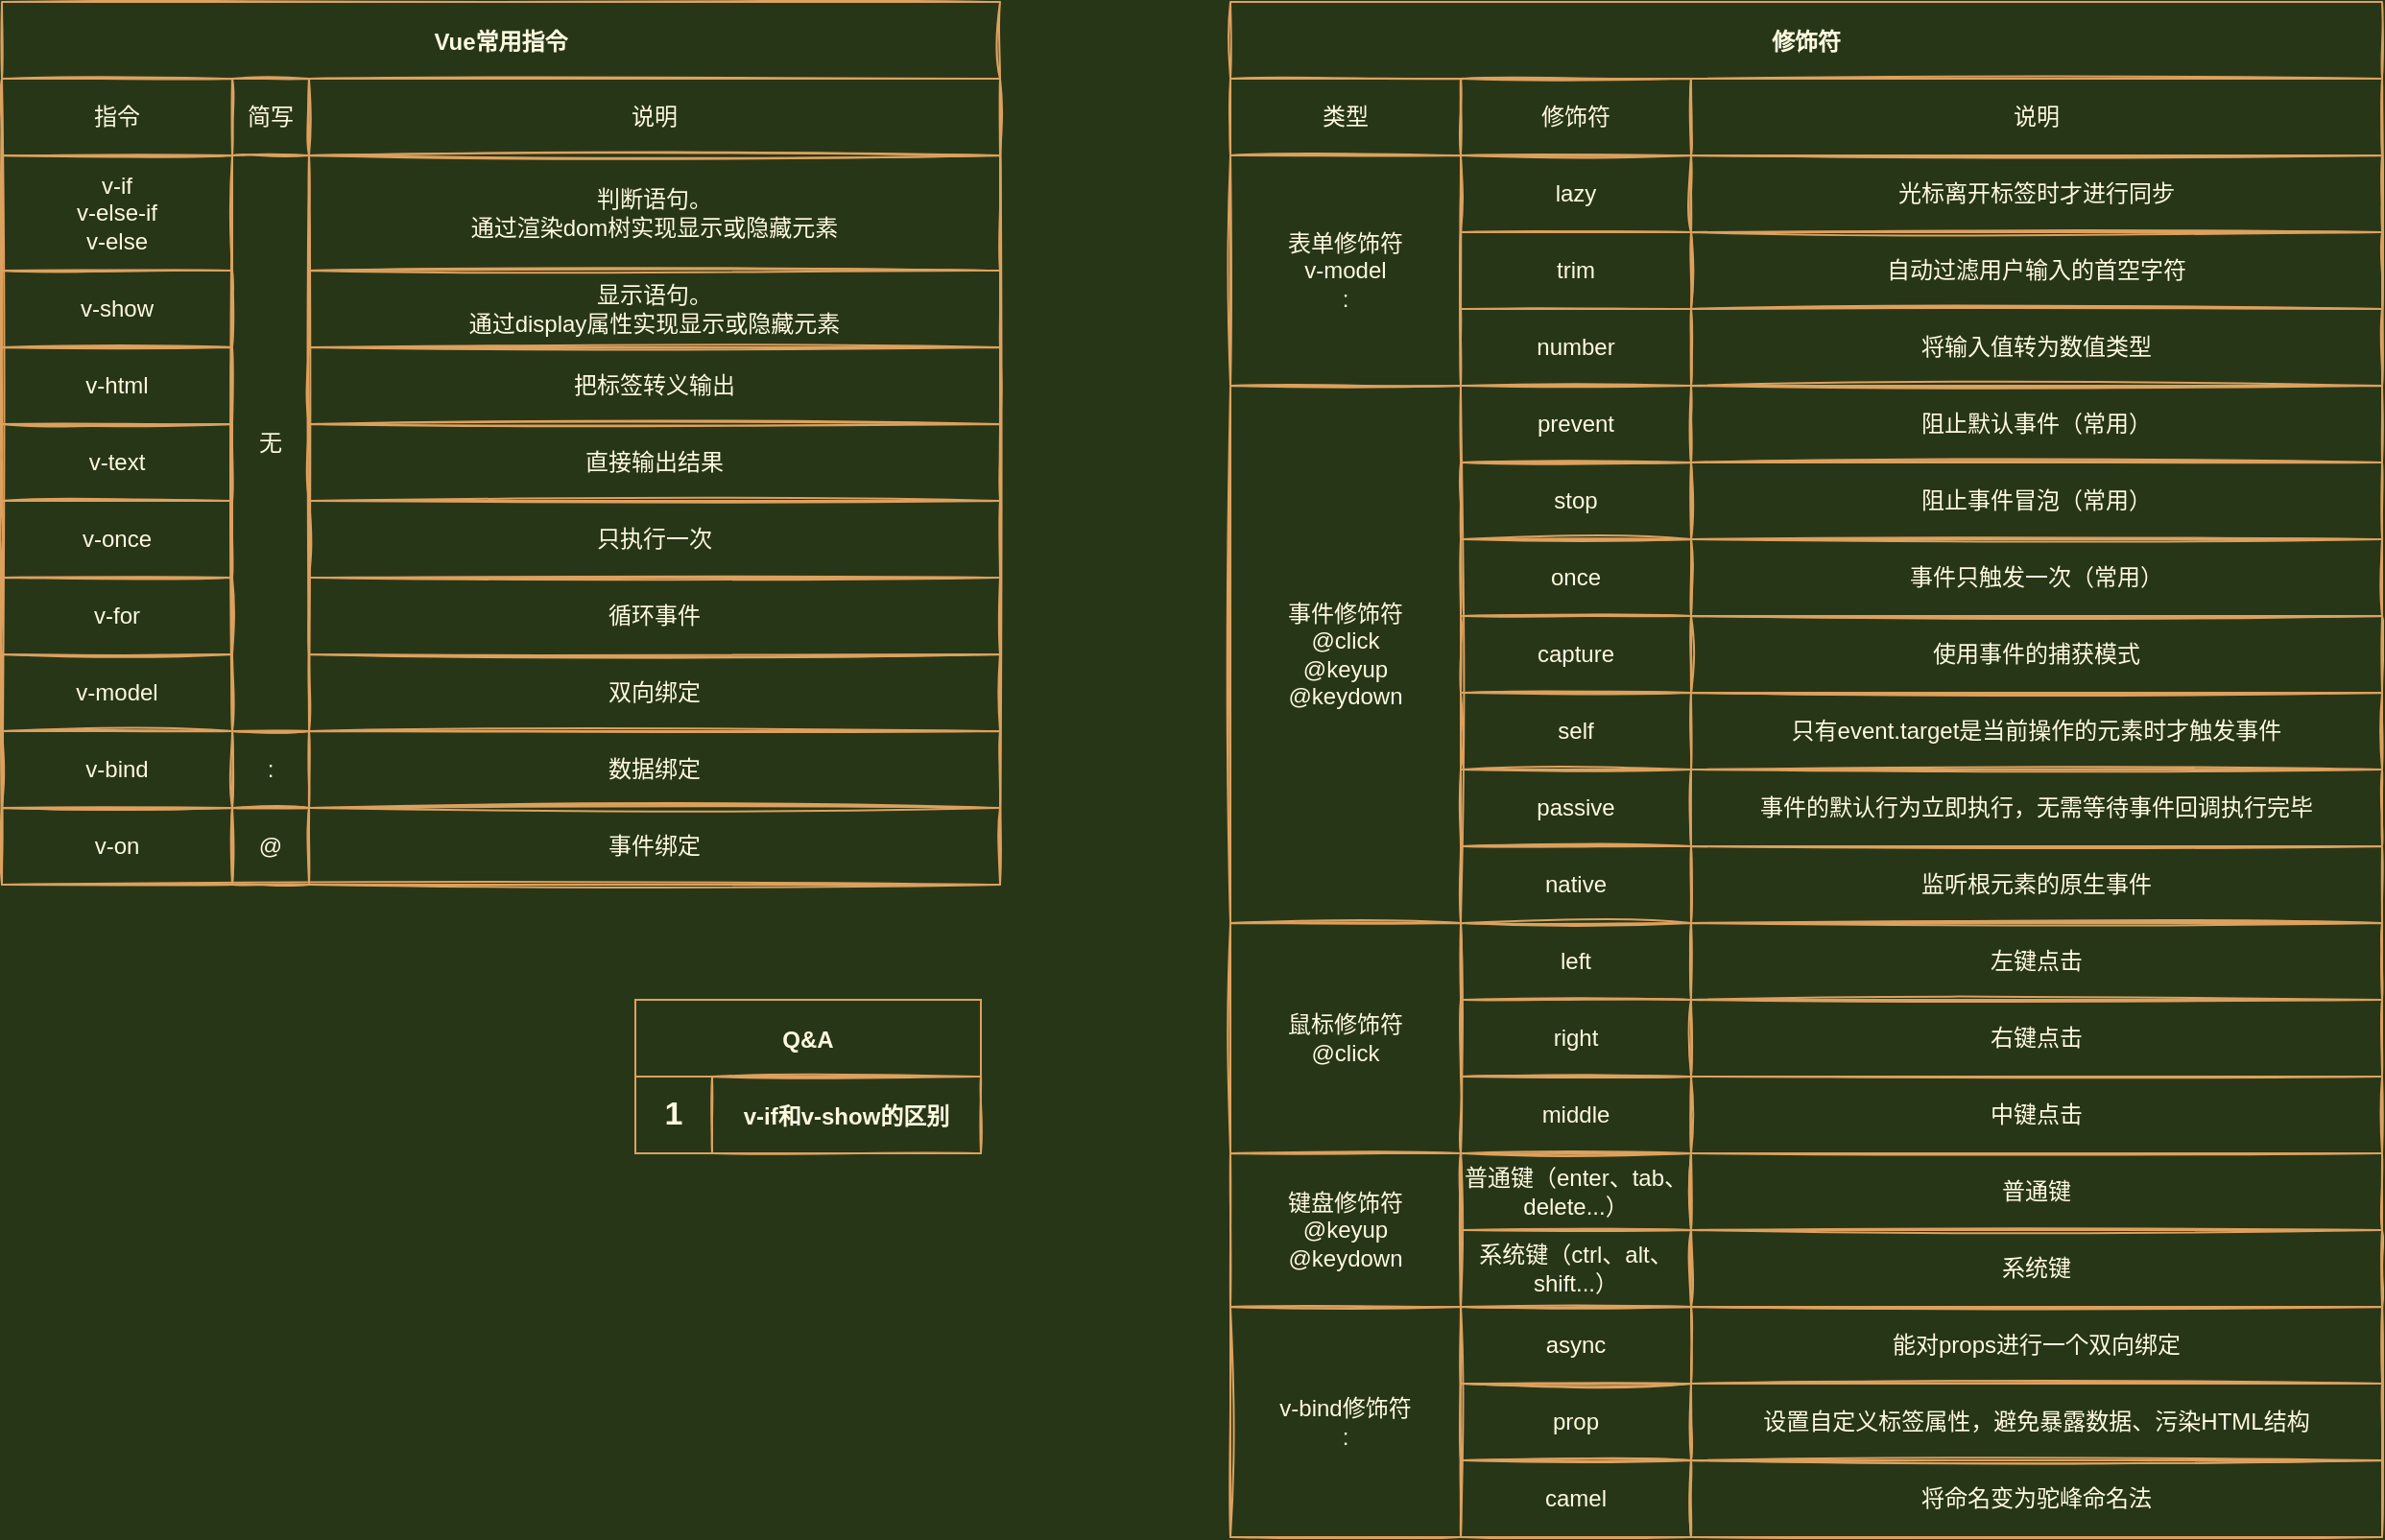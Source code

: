 <mxfile version="18.0.1" type="device"><diagram id="2gS2-NI4slE2ge2Ptxsc" name="第 1 页"><mxGraphModel dx="1492" dy="713" grid="1" gridSize="10" guides="1" tooltips="1" connect="1" arrows="1" fold="1" page="0" pageScale="1" pageWidth="1600" pageHeight="900" background="#283618" math="0" shadow="0"><root><mxCell id="0"/><mxCell id="1" parent="0"/><mxCell id="x29W52LkZ7NApxsW_6NY-22" value="Vue常用指令" style="swimlane;rounded=0;fontColor=#FEFAE0;strokeColor=#DDA15E;fillColor=none;startSize=40;sketch=1;" parent="1" vertex="1"><mxGeometry x="-320" y="40" width="520" height="460" as="geometry"/></mxCell><mxCell id="x29W52LkZ7NApxsW_6NY-1" value="v-bind" style="rounded=0;whiteSpace=wrap;html=1;fontColor=#FEFAE0;strokeColor=#DDA15E;fillColor=none;sketch=1;" parent="x29W52LkZ7NApxsW_6NY-22" vertex="1"><mxGeometry y="380" width="120" height="40" as="geometry"/></mxCell><mxCell id="x29W52LkZ7NApxsW_6NY-2" value="v-model" style="rounded=0;whiteSpace=wrap;html=1;fontColor=#FEFAE0;strokeColor=#DDA15E;fillColor=none;sketch=1;" parent="x29W52LkZ7NApxsW_6NY-22" vertex="1"><mxGeometry y="340" width="120" height="40" as="geometry"/></mxCell><mxCell id="x29W52LkZ7NApxsW_6NY-3" value=":" style="rounded=0;whiteSpace=wrap;html=1;fontColor=#FEFAE0;strokeColor=#DDA15E;fillColor=none;sketch=1;" parent="x29W52LkZ7NApxsW_6NY-22" vertex="1"><mxGeometry x="120" y="380" width="40" height="40" as="geometry"/></mxCell><mxCell id="x29W52LkZ7NApxsW_6NY-5" value="v-on" style="rounded=0;whiteSpace=wrap;html=1;fontColor=#FEFAE0;strokeColor=#DDA15E;fillColor=none;sketch=1;" parent="x29W52LkZ7NApxsW_6NY-22" vertex="1"><mxGeometry y="420" width="120" height="40" as="geometry"/></mxCell><mxCell id="x29W52LkZ7NApxsW_6NY-6" value="@" style="rounded=0;whiteSpace=wrap;html=1;fontColor=#FEFAE0;strokeColor=#DDA15E;fillColor=none;sketch=1;" parent="x29W52LkZ7NApxsW_6NY-22" vertex="1"><mxGeometry x="120" y="420" width="40" height="40" as="geometry"/></mxCell><mxCell id="x29W52LkZ7NApxsW_6NY-7" value="v-if&lt;br&gt;v-else-if&lt;br&gt;v-else" style="rounded=0;whiteSpace=wrap;html=1;fontColor=#FEFAE0;strokeColor=#DDA15E;fillColor=none;sketch=1;" parent="x29W52LkZ7NApxsW_6NY-22" vertex="1"><mxGeometry y="80" width="120" height="60" as="geometry"/></mxCell><mxCell id="x29W52LkZ7NApxsW_6NY-8" value="v-for" style="rounded=0;whiteSpace=wrap;html=1;fontColor=#FEFAE0;strokeColor=#DDA15E;fillColor=none;sketch=1;" parent="x29W52LkZ7NApxsW_6NY-22" vertex="1"><mxGeometry y="300" width="120" height="40" as="geometry"/></mxCell><mxCell id="x29W52LkZ7NApxsW_6NY-9" value="指令" style="rounded=0;whiteSpace=wrap;html=1;fontColor=#FEFAE0;strokeColor=#DDA15E;fillColor=none;sketch=1;" parent="x29W52LkZ7NApxsW_6NY-22" vertex="1"><mxGeometry y="40" width="120" height="40" as="geometry"/></mxCell><mxCell id="x29W52LkZ7NApxsW_6NY-10" value="简写" style="rounded=0;whiteSpace=wrap;html=1;fontColor=#FEFAE0;strokeColor=#DDA15E;fillColor=none;sketch=1;" parent="x29W52LkZ7NApxsW_6NY-22" vertex="1"><mxGeometry x="120" y="40" width="40" height="40" as="geometry"/></mxCell><mxCell id="x29W52LkZ7NApxsW_6NY-11" value="无" style="rounded=0;whiteSpace=wrap;html=1;fontColor=#FEFAE0;strokeColor=#DDA15E;fillColor=none;sketch=1;" parent="x29W52LkZ7NApxsW_6NY-22" vertex="1"><mxGeometry x="120" y="80" width="40" height="300" as="geometry"/></mxCell><mxCell id="x29W52LkZ7NApxsW_6NY-35" value="v-text" style="rounded=0;whiteSpace=wrap;html=1;fontColor=#FEFAE0;strokeColor=#DDA15E;fillColor=none;sketch=1;" parent="x29W52LkZ7NApxsW_6NY-22" vertex="1"><mxGeometry y="220" width="120" height="40" as="geometry"/></mxCell><mxCell id="x29W52LkZ7NApxsW_6NY-36" value="v-html" style="rounded=0;whiteSpace=wrap;html=1;fontColor=#FEFAE0;strokeColor=#DDA15E;fillColor=none;sketch=1;" parent="x29W52LkZ7NApxsW_6NY-22" vertex="1"><mxGeometry y="180" width="120" height="40" as="geometry"/></mxCell><mxCell id="x29W52LkZ7NApxsW_6NY-38" value="v-once" style="rounded=0;whiteSpace=wrap;html=1;fontColor=#FEFAE0;strokeColor=#DDA15E;fillColor=none;sketch=1;" parent="x29W52LkZ7NApxsW_6NY-22" vertex="1"><mxGeometry y="260" width="120" height="40" as="geometry"/></mxCell><mxCell id="x29W52LkZ7NApxsW_6NY-39" value="v-show" style="rounded=0;whiteSpace=wrap;html=1;fontColor=#FEFAE0;strokeColor=#DDA15E;fillColor=none;sketch=1;" parent="x29W52LkZ7NApxsW_6NY-22" vertex="1"><mxGeometry y="140" width="120" height="40" as="geometry"/></mxCell><mxCell id="x29W52LkZ7NApxsW_6NY-40" value="说明" style="rounded=0;whiteSpace=wrap;html=1;fontColor=#FEFAE0;strokeColor=#DDA15E;fillColor=none;sketch=1;" parent="x29W52LkZ7NApxsW_6NY-22" vertex="1"><mxGeometry x="160" y="40" width="360" height="40" as="geometry"/></mxCell><mxCell id="x29W52LkZ7NApxsW_6NY-41" value="显示语句。&lt;br&gt;通过display属性实现显示或隐藏元素" style="rounded=0;whiteSpace=wrap;html=1;fontColor=#FEFAE0;strokeColor=#DDA15E;fillColor=none;sketch=1;" parent="x29W52LkZ7NApxsW_6NY-22" vertex="1"><mxGeometry x="160" y="140" width="360" height="40" as="geometry"/></mxCell><mxCell id="x29W52LkZ7NApxsW_6NY-42" value="判断语句。&lt;br&gt;通过渲染dom树实现显示或隐藏元素" style="rounded=0;whiteSpace=wrap;html=1;fontColor=#FEFAE0;strokeColor=#DDA15E;fillColor=none;sketch=1;" parent="x29W52LkZ7NApxsW_6NY-22" vertex="1"><mxGeometry x="160" y="80" width="360" height="60" as="geometry"/></mxCell><mxCell id="Fn1cPwuS2q8TZTX11jKY-1" value="把标签转义输出" style="rounded=0;whiteSpace=wrap;html=1;fontColor=#FEFAE0;strokeColor=#DDA15E;fillColor=none;sketch=1;" vertex="1" parent="x29W52LkZ7NApxsW_6NY-22"><mxGeometry x="160" y="180" width="360" height="40" as="geometry"/></mxCell><mxCell id="Fn1cPwuS2q8TZTX11jKY-25" value="直接输出结果" style="rounded=0;whiteSpace=wrap;html=1;fontColor=#FEFAE0;strokeColor=#DDA15E;fillColor=none;sketch=1;" vertex="1" parent="x29W52LkZ7NApxsW_6NY-22"><mxGeometry x="160" y="220" width="360" height="40" as="geometry"/></mxCell><mxCell id="Fn1cPwuS2q8TZTX11jKY-26" value="只执行一次" style="rounded=0;whiteSpace=wrap;html=1;fontColor=#FEFAE0;strokeColor=#DDA15E;fillColor=none;sketch=1;" vertex="1" parent="x29W52LkZ7NApxsW_6NY-22"><mxGeometry x="160" y="260" width="360" height="40" as="geometry"/></mxCell><mxCell id="Fn1cPwuS2q8TZTX11jKY-27" value="循环事件" style="rounded=0;whiteSpace=wrap;html=1;fontColor=#FEFAE0;strokeColor=#DDA15E;fillColor=none;sketch=1;" vertex="1" parent="x29W52LkZ7NApxsW_6NY-22"><mxGeometry x="160" y="300" width="360" height="40" as="geometry"/></mxCell><mxCell id="Fn1cPwuS2q8TZTX11jKY-28" value="双向绑定" style="rounded=0;whiteSpace=wrap;html=1;fontColor=#FEFAE0;strokeColor=#DDA15E;fillColor=none;sketch=1;" vertex="1" parent="x29W52LkZ7NApxsW_6NY-22"><mxGeometry x="160" y="340" width="360" height="40" as="geometry"/></mxCell><mxCell id="Fn1cPwuS2q8TZTX11jKY-29" value="数据绑定" style="rounded=0;whiteSpace=wrap;html=1;fontColor=#FEFAE0;strokeColor=#DDA15E;fillColor=none;sketch=1;" vertex="1" parent="x29W52LkZ7NApxsW_6NY-22"><mxGeometry x="160" y="380" width="360" height="40" as="geometry"/></mxCell><mxCell id="Fn1cPwuS2q8TZTX11jKY-30" value="事件绑定" style="rounded=0;whiteSpace=wrap;html=1;fontColor=#FEFAE0;strokeColor=#DDA15E;fillColor=none;sketch=1;" vertex="1" parent="x29W52LkZ7NApxsW_6NY-22"><mxGeometry x="160" y="420" width="360" height="40" as="geometry"/></mxCell><mxCell id="x29W52LkZ7NApxsW_6NY-23" value="修饰符" style="swimlane;rounded=0;fontColor=#FEFAE0;strokeColor=#DDA15E;fillColor=none;startSize=40;sketch=1;" parent="1" vertex="1"><mxGeometry x="320" y="40" width="600" height="800" as="geometry"/></mxCell><mxCell id="x29W52LkZ7NApxsW_6NY-13" value="number" style="rounded=0;whiteSpace=wrap;html=1;fontColor=#FEFAE0;strokeColor=#DDA15E;fillColor=none;sketch=1;" parent="x29W52LkZ7NApxsW_6NY-23" vertex="1"><mxGeometry x="120" y="160" width="120" height="40" as="geometry"/></mxCell><mxCell id="x29W52LkZ7NApxsW_6NY-17" value="lazy" style="rounded=0;whiteSpace=wrap;html=1;fontColor=#FEFAE0;strokeColor=#DDA15E;fillColor=none;sketch=1;" parent="x29W52LkZ7NApxsW_6NY-23" vertex="1"><mxGeometry x="120" y="80" width="120" height="40" as="geometry"/></mxCell><mxCell id="x29W52LkZ7NApxsW_6NY-18" value="trim" style="rounded=0;whiteSpace=wrap;html=1;fontColor=#FEFAE0;strokeColor=#DDA15E;fillColor=none;sketch=1;" parent="x29W52LkZ7NApxsW_6NY-23" vertex="1"><mxGeometry x="120" y="120" width="120" height="40" as="geometry"/></mxCell><mxCell id="x29W52LkZ7NApxsW_6NY-19" value="表单修饰符&lt;br&gt;v-model&lt;br&gt;:" style="rounded=0;whiteSpace=wrap;html=1;fontColor=#FEFAE0;strokeColor=#DDA15E;fillColor=none;sketch=1;" parent="x29W52LkZ7NApxsW_6NY-23" vertex="1"><mxGeometry y="80" width="120" height="120" as="geometry"/></mxCell><mxCell id="x29W52LkZ7NApxsW_6NY-20" value="说明" style="rounded=0;whiteSpace=wrap;html=1;fontColor=#FEFAE0;strokeColor=#DDA15E;fillColor=none;sketch=1;" parent="x29W52LkZ7NApxsW_6NY-23" vertex="1"><mxGeometry x="240" y="40" width="360" height="40" as="geometry"/></mxCell><mxCell id="x29W52LkZ7NApxsW_6NY-24" value="类型" style="rounded=0;whiteSpace=wrap;html=1;fontColor=#FEFAE0;strokeColor=#DDA15E;fillColor=none;sketch=1;" parent="x29W52LkZ7NApxsW_6NY-23" vertex="1"><mxGeometry y="40" width="120" height="40" as="geometry"/></mxCell><mxCell id="x29W52LkZ7NApxsW_6NY-25" value="修饰符" style="rounded=0;whiteSpace=wrap;html=1;fontColor=#FEFAE0;strokeColor=#DDA15E;fillColor=none;sketch=1;" parent="x29W52LkZ7NApxsW_6NY-23" vertex="1"><mxGeometry x="120" y="40" width="120" height="40" as="geometry"/></mxCell><mxCell id="x29W52LkZ7NApxsW_6NY-26" value="自动过滤用户输入的首空字符" style="rounded=0;whiteSpace=wrap;html=1;fontColor=#FEFAE0;strokeColor=#DDA15E;fillColor=none;sketch=1;" parent="x29W52LkZ7NApxsW_6NY-23" vertex="1"><mxGeometry x="240" y="120" width="360" height="40" as="geometry"/></mxCell><mxCell id="x29W52LkZ7NApxsW_6NY-27" value="将输入值转为数值类型" style="rounded=0;whiteSpace=wrap;html=1;fontColor=#FEFAE0;strokeColor=#DDA15E;fillColor=none;sketch=1;" parent="x29W52LkZ7NApxsW_6NY-23" vertex="1"><mxGeometry x="240" y="160" width="360" height="40" as="geometry"/></mxCell><mxCell id="x29W52LkZ7NApxsW_6NY-28" value="光标离开标签时才进行同步" style="rounded=0;whiteSpace=wrap;html=1;fontColor=#FEFAE0;strokeColor=#DDA15E;fillColor=none;sketch=1;" parent="x29W52LkZ7NApxsW_6NY-23" vertex="1"><mxGeometry x="240" y="80" width="360" height="40" as="geometry"/></mxCell><mxCell id="Fn1cPwuS2q8TZTX11jKY-31" value="事件修饰符&lt;br&gt;@click&lt;br&gt;@keyup&lt;br&gt;@keydown" style="rounded=0;whiteSpace=wrap;html=1;fontColor=#FEFAE0;strokeColor=#DDA15E;fillColor=none;sketch=1;" vertex="1" parent="x29W52LkZ7NApxsW_6NY-23"><mxGeometry y="200" width="120" height="280" as="geometry"/></mxCell><mxCell id="Fn1cPwuS2q8TZTX11jKY-32" value="once" style="rounded=0;whiteSpace=wrap;html=1;fontColor=#FEFAE0;strokeColor=#DDA15E;fillColor=none;sketch=1;" vertex="1" parent="x29W52LkZ7NApxsW_6NY-23"><mxGeometry x="120" y="280" width="120" height="40" as="geometry"/></mxCell><mxCell id="Fn1cPwuS2q8TZTX11jKY-33" value="prevent" style="rounded=0;whiteSpace=wrap;html=1;fontColor=#FEFAE0;strokeColor=#DDA15E;fillColor=none;sketch=1;" vertex="1" parent="x29W52LkZ7NApxsW_6NY-23"><mxGeometry x="120" y="200" width="120" height="40" as="geometry"/></mxCell><mxCell id="Fn1cPwuS2q8TZTX11jKY-34" value="stop" style="rounded=0;whiteSpace=wrap;html=1;fontColor=#FEFAE0;strokeColor=#DDA15E;fillColor=none;sketch=1;" vertex="1" parent="x29W52LkZ7NApxsW_6NY-23"><mxGeometry x="120" y="240" width="120" height="40" as="geometry"/></mxCell><mxCell id="Fn1cPwuS2q8TZTX11jKY-35" value="阻止事件冒泡（常用）" style="rounded=0;whiteSpace=wrap;html=1;fontColor=#FEFAE0;strokeColor=#DDA15E;fillColor=none;sketch=1;" vertex="1" parent="x29W52LkZ7NApxsW_6NY-23"><mxGeometry x="240" y="240" width="360" height="40" as="geometry"/></mxCell><mxCell id="Fn1cPwuS2q8TZTX11jKY-36" value="事件只触发一次（常用）" style="rounded=0;whiteSpace=wrap;html=1;fontColor=#FEFAE0;strokeColor=#DDA15E;fillColor=none;sketch=1;" vertex="1" parent="x29W52LkZ7NApxsW_6NY-23"><mxGeometry x="240" y="280" width="360" height="40" as="geometry"/></mxCell><mxCell id="Fn1cPwuS2q8TZTX11jKY-37" value="阻止默认事件（常用）" style="rounded=0;whiteSpace=wrap;html=1;fontColor=#FEFAE0;strokeColor=#DDA15E;fillColor=none;sketch=1;" vertex="1" parent="x29W52LkZ7NApxsW_6NY-23"><mxGeometry x="240" y="200" width="360" height="40" as="geometry"/></mxCell><mxCell id="Fn1cPwuS2q8TZTX11jKY-38" value="passive" style="rounded=0;whiteSpace=wrap;html=1;fontColor=#FEFAE0;strokeColor=#DDA15E;fillColor=none;sketch=1;" vertex="1" parent="x29W52LkZ7NApxsW_6NY-23"><mxGeometry x="120" y="400" width="120" height="40" as="geometry"/></mxCell><mxCell id="Fn1cPwuS2q8TZTX11jKY-39" value="capture" style="rounded=0;whiteSpace=wrap;html=1;fontColor=#FEFAE0;strokeColor=#DDA15E;fillColor=none;sketch=1;" vertex="1" parent="x29W52LkZ7NApxsW_6NY-23"><mxGeometry x="120" y="320" width="120" height="40" as="geometry"/></mxCell><mxCell id="Fn1cPwuS2q8TZTX11jKY-40" value="self" style="rounded=0;whiteSpace=wrap;html=1;fontColor=#FEFAE0;strokeColor=#DDA15E;fillColor=none;sketch=1;" vertex="1" parent="x29W52LkZ7NApxsW_6NY-23"><mxGeometry x="120" y="360" width="120" height="40" as="geometry"/></mxCell><mxCell id="Fn1cPwuS2q8TZTX11jKY-41" value="只有event.target是当前操作的元素时才触发事件" style="rounded=0;whiteSpace=wrap;html=1;fontColor=#FEFAE0;strokeColor=#DDA15E;fillColor=none;sketch=1;" vertex="1" parent="x29W52LkZ7NApxsW_6NY-23"><mxGeometry x="240" y="360" width="360" height="40" as="geometry"/></mxCell><mxCell id="Fn1cPwuS2q8TZTX11jKY-42" value="事件的默认行为立即执行，无需等待事件回调执行完毕" style="rounded=0;whiteSpace=wrap;html=1;fontColor=#FEFAE0;strokeColor=#DDA15E;fillColor=none;sketch=1;" vertex="1" parent="x29W52LkZ7NApxsW_6NY-23"><mxGeometry x="240" y="400" width="360" height="40" as="geometry"/></mxCell><mxCell id="Fn1cPwuS2q8TZTX11jKY-43" value="使用事件的捕获模式" style="rounded=0;whiteSpace=wrap;html=1;fontColor=#FEFAE0;strokeColor=#DDA15E;fillColor=none;sketch=1;" vertex="1" parent="x29W52LkZ7NApxsW_6NY-23"><mxGeometry x="240" y="320" width="360" height="40" as="geometry"/></mxCell><mxCell id="Fn1cPwuS2q8TZTX11jKY-45" value="native" style="rounded=0;whiteSpace=wrap;html=1;fontColor=#FEFAE0;strokeColor=#DDA15E;fillColor=none;sketch=1;" vertex="1" parent="x29W52LkZ7NApxsW_6NY-23"><mxGeometry x="120" y="440" width="120" height="40" as="geometry"/></mxCell><mxCell id="Fn1cPwuS2q8TZTX11jKY-46" value="监听根元素的原生事件" style="rounded=0;whiteSpace=wrap;html=1;fontColor=#FEFAE0;strokeColor=#DDA15E;fillColor=none;sketch=1;" vertex="1" parent="x29W52LkZ7NApxsW_6NY-23"><mxGeometry x="240" y="440" width="360" height="40" as="geometry"/></mxCell><mxCell id="Fn1cPwuS2q8TZTX11jKY-47" value="鼠标修饰符&lt;br&gt;@click" style="rounded=0;whiteSpace=wrap;html=1;fontColor=#FEFAE0;strokeColor=#DDA15E;fillColor=none;sketch=1;" vertex="1" parent="x29W52LkZ7NApxsW_6NY-23"><mxGeometry y="480" width="120" height="120" as="geometry"/></mxCell><mxCell id="Fn1cPwuS2q8TZTX11jKY-48" value="middle" style="rounded=0;whiteSpace=wrap;html=1;fontColor=#FEFAE0;strokeColor=#DDA15E;fillColor=none;sketch=1;" vertex="1" parent="x29W52LkZ7NApxsW_6NY-23"><mxGeometry x="120" y="560" width="120" height="40" as="geometry"/></mxCell><mxCell id="Fn1cPwuS2q8TZTX11jKY-49" value="left" style="rounded=0;whiteSpace=wrap;html=1;fontColor=#FEFAE0;strokeColor=#DDA15E;fillColor=none;sketch=1;" vertex="1" parent="x29W52LkZ7NApxsW_6NY-23"><mxGeometry x="120" y="480" width="120" height="40" as="geometry"/></mxCell><mxCell id="Fn1cPwuS2q8TZTX11jKY-50" value="right" style="rounded=0;whiteSpace=wrap;html=1;fontColor=#FEFAE0;strokeColor=#DDA15E;fillColor=none;sketch=1;" vertex="1" parent="x29W52LkZ7NApxsW_6NY-23"><mxGeometry x="120" y="520" width="120" height="40" as="geometry"/></mxCell><mxCell id="Fn1cPwuS2q8TZTX11jKY-51" value="右键点击" style="rounded=0;whiteSpace=wrap;html=1;fontColor=#FEFAE0;strokeColor=#DDA15E;fillColor=none;sketch=1;" vertex="1" parent="x29W52LkZ7NApxsW_6NY-23"><mxGeometry x="240" y="520" width="360" height="40" as="geometry"/></mxCell><mxCell id="Fn1cPwuS2q8TZTX11jKY-52" value="中键点击" style="rounded=0;whiteSpace=wrap;html=1;fontColor=#FEFAE0;strokeColor=#DDA15E;fillColor=none;sketch=1;" vertex="1" parent="x29W52LkZ7NApxsW_6NY-23"><mxGeometry x="240" y="560" width="360" height="40" as="geometry"/></mxCell><mxCell id="Fn1cPwuS2q8TZTX11jKY-53" value="左键点击" style="rounded=0;whiteSpace=wrap;html=1;fontColor=#FEFAE0;strokeColor=#DDA15E;fillColor=none;sketch=1;" vertex="1" parent="x29W52LkZ7NApxsW_6NY-23"><mxGeometry x="240" y="480" width="360" height="40" as="geometry"/></mxCell><mxCell id="Fn1cPwuS2q8TZTX11jKY-62" value="键盘修饰符&lt;br&gt;@keyup&lt;br&gt;@keydown" style="rounded=0;whiteSpace=wrap;html=1;fontColor=#FEFAE0;strokeColor=#DDA15E;fillColor=none;sketch=1;" vertex="1" parent="x29W52LkZ7NApxsW_6NY-23"><mxGeometry y="600" width="120" height="80" as="geometry"/></mxCell><mxCell id="Fn1cPwuS2q8TZTX11jKY-64" value="普通键（enter、tab、delete...）" style="rounded=0;whiteSpace=wrap;html=1;fontColor=#FEFAE0;strokeColor=#DDA15E;fillColor=none;sketch=1;" vertex="1" parent="x29W52LkZ7NApxsW_6NY-23"><mxGeometry x="120" y="600" width="120" height="40" as="geometry"/></mxCell><mxCell id="Fn1cPwuS2q8TZTX11jKY-65" value="系统键（ctrl、alt、shift...）" style="rounded=0;whiteSpace=wrap;html=1;fontColor=#FEFAE0;strokeColor=#DDA15E;fillColor=none;sketch=1;" vertex="1" parent="x29W52LkZ7NApxsW_6NY-23"><mxGeometry x="120" y="640" width="120" height="40" as="geometry"/></mxCell><mxCell id="Fn1cPwuS2q8TZTX11jKY-66" value="系统键" style="rounded=0;whiteSpace=wrap;html=1;fontColor=#FEFAE0;strokeColor=#DDA15E;fillColor=none;sketch=1;" vertex="1" parent="x29W52LkZ7NApxsW_6NY-23"><mxGeometry x="240" y="640" width="360" height="40" as="geometry"/></mxCell><mxCell id="Fn1cPwuS2q8TZTX11jKY-68" value="普通键" style="rounded=0;whiteSpace=wrap;html=1;fontColor=#FEFAE0;strokeColor=#DDA15E;fillColor=none;sketch=1;" vertex="1" parent="x29W52LkZ7NApxsW_6NY-23"><mxGeometry x="240" y="600" width="360" height="40" as="geometry"/></mxCell><mxCell id="Fn1cPwuS2q8TZTX11jKY-69" value="v-bind修饰符&lt;br&gt;:" style="rounded=0;whiteSpace=wrap;html=1;fontColor=#FEFAE0;strokeColor=#DDA15E;fillColor=none;sketch=1;" vertex="1" parent="x29W52LkZ7NApxsW_6NY-23"><mxGeometry y="680" width="120" height="120" as="geometry"/></mxCell><mxCell id="Fn1cPwuS2q8TZTX11jKY-70" value="async" style="rounded=0;whiteSpace=wrap;html=1;fontColor=#FEFAE0;strokeColor=#DDA15E;fillColor=none;sketch=1;" vertex="1" parent="x29W52LkZ7NApxsW_6NY-23"><mxGeometry x="120" y="680" width="120" height="40" as="geometry"/></mxCell><mxCell id="Fn1cPwuS2q8TZTX11jKY-71" value="prop" style="rounded=0;whiteSpace=wrap;html=1;fontColor=#FEFAE0;strokeColor=#DDA15E;fillColor=none;sketch=1;" vertex="1" parent="x29W52LkZ7NApxsW_6NY-23"><mxGeometry x="120" y="720" width="120" height="40" as="geometry"/></mxCell><mxCell id="Fn1cPwuS2q8TZTX11jKY-72" value="设置自定义标签属性，避免暴露数据、污染HTML结构" style="rounded=0;whiteSpace=wrap;html=1;fontColor=#FEFAE0;strokeColor=#DDA15E;fillColor=none;sketch=1;" vertex="1" parent="x29W52LkZ7NApxsW_6NY-23"><mxGeometry x="240" y="720" width="360" height="40" as="geometry"/></mxCell><mxCell id="Fn1cPwuS2q8TZTX11jKY-73" value="能对props进行一个双向绑定" style="rounded=0;whiteSpace=wrap;html=1;fontColor=#FEFAE0;strokeColor=#DDA15E;fillColor=none;sketch=1;" vertex="1" parent="x29W52LkZ7NApxsW_6NY-23"><mxGeometry x="240" y="680" width="360" height="40" as="geometry"/></mxCell><mxCell id="Fn1cPwuS2q8TZTX11jKY-79" value="camel" style="rounded=0;whiteSpace=wrap;html=1;fontColor=#FEFAE0;strokeColor=#DDA15E;fillColor=none;sketch=1;" vertex="1" parent="x29W52LkZ7NApxsW_6NY-23"><mxGeometry x="120" y="760" width="120" height="40" as="geometry"/></mxCell><mxCell id="Fn1cPwuS2q8TZTX11jKY-80" value="将命名变为驼峰命名法" style="rounded=0;whiteSpace=wrap;html=1;fontColor=#FEFAE0;strokeColor=#DDA15E;fillColor=none;sketch=1;" vertex="1" parent="x29W52LkZ7NApxsW_6NY-23"><mxGeometry x="240" y="760" width="360" height="40" as="geometry"/></mxCell><mxCell id="Fn1cPwuS2q8TZTX11jKY-23" value="Q&amp;A" style="swimlane;rounded=0;sketch=0;fontColor=#FEFAE0;strokeColor=#DDA15E;fillColor=none;startSize=40;" vertex="1" parent="1"><mxGeometry x="10" y="560" width="180" height="80" as="geometry"/></mxCell><mxCell id="Fn1cPwuS2q8TZTX11jKY-3" value="v-if和v-show的区别" style="swimlane;sketch=1;fillColor=none;strokeColor=#DDA15E;fontColor=#FEFAE0;startSize=40;" vertex="1" collapsed="1" parent="Fn1cPwuS2q8TZTX11jKY-23"><mxGeometry x="40" y="40" width="140" height="40" as="geometry"><mxRectangle x="-320" y="580" width="480" height="280" as="alternateBounds"/></mxGeometry></mxCell><mxCell id="Fn1cPwuS2q8TZTX11jKY-5" value="项" style="rounded=0;whiteSpace=wrap;html=1;fontColor=#FEFAE0;strokeColor=#DDA15E;fillColor=none;sketch=1;" vertex="1" parent="Fn1cPwuS2q8TZTX11jKY-3"><mxGeometry y="40" width="120" height="40" as="geometry"/></mxCell><mxCell id="Fn1cPwuS2q8TZTX11jKY-6" value="v-if" style="rounded=0;whiteSpace=wrap;html=1;fontColor=#FEFAE0;strokeColor=#DDA15E;fillColor=none;sketch=1;" vertex="1" parent="Fn1cPwuS2q8TZTX11jKY-3"><mxGeometry x="120" y="40" width="180" height="40" as="geometry"/></mxCell><mxCell id="Fn1cPwuS2q8TZTX11jKY-7" value="v-show" style="rounded=0;whiteSpace=wrap;html=1;fontColor=#FEFAE0;strokeColor=#DDA15E;fillColor=none;sketch=1;" vertex="1" parent="Fn1cPwuS2q8TZTX11jKY-3"><mxGeometry x="300" y="40" width="180" height="40" as="geometry"/></mxCell><mxCell id="Fn1cPwuS2q8TZTX11jKY-8" value="隐藏方式" style="rounded=0;whiteSpace=wrap;html=1;fontColor=#FEFAE0;strokeColor=#DDA15E;fillColor=none;sketch=1;" vertex="1" parent="Fn1cPwuS2q8TZTX11jKY-3"><mxGeometry y="80" width="120" height="40" as="geometry"/></mxCell><mxCell id="Fn1cPwuS2q8TZTX11jKY-9" value="&lt;span style=&quot;&quot;&gt;通过渲染dom树实现显示或隐藏元素&lt;/span&gt;" style="rounded=0;whiteSpace=wrap;html=1;fontColor=#FEFAE0;strokeColor=#DDA15E;fillColor=none;sketch=1;" vertex="1" parent="Fn1cPwuS2q8TZTX11jKY-3"><mxGeometry x="120" y="80" width="180" height="40" as="geometry"/></mxCell><mxCell id="Fn1cPwuS2q8TZTX11jKY-10" value="&lt;span style=&quot;&quot;&gt;通过display属性实现显示或隐藏元素&lt;/span&gt;" style="rounded=0;whiteSpace=wrap;html=1;fontColor=#FEFAE0;strokeColor=#DDA15E;fillColor=none;sketch=1;" vertex="1" parent="Fn1cPwuS2q8TZTX11jKY-3"><mxGeometry x="300" y="80" width="180" height="40" as="geometry"/></mxCell><mxCell id="Fn1cPwuS2q8TZTX11jKY-11" value="性能消耗" style="rounded=0;whiteSpace=wrap;html=1;fontColor=#FEFAE0;strokeColor=#DDA15E;fillColor=none;sketch=1;" vertex="1" parent="Fn1cPwuS2q8TZTX11jKY-3"><mxGeometry y="120" width="120" height="40" as="geometry"/></mxCell><mxCell id="Fn1cPwuS2q8TZTX11jKY-12" value="性能消耗高、开销大" style="rounded=0;whiteSpace=wrap;html=1;fontColor=#FEFAE0;strokeColor=#DDA15E;fillColor=none;sketch=1;" vertex="1" parent="Fn1cPwuS2q8TZTX11jKY-3"><mxGeometry x="120" y="120" width="180" height="40" as="geometry"/></mxCell><mxCell id="Fn1cPwuS2q8TZTX11jKY-13" value="性能消耗低、开销小" style="rounded=0;whiteSpace=wrap;html=1;fontColor=#FEFAE0;strokeColor=#DDA15E;fillColor=none;sketch=1;" vertex="1" parent="Fn1cPwuS2q8TZTX11jKY-3"><mxGeometry x="300" y="120" width="180" height="40" as="geometry"/></mxCell><mxCell id="Fn1cPwuS2q8TZTX11jKY-14" value="声明周期触发" style="rounded=0;whiteSpace=wrap;html=1;fontColor=#FEFAE0;strokeColor=#DDA15E;fillColor=none;sketch=1;" vertex="1" parent="Fn1cPwuS2q8TZTX11jKY-3"><mxGeometry y="200" width="120" height="40" as="geometry"/></mxCell><mxCell id="Fn1cPwuS2q8TZTX11jKY-15" value="✅" style="rounded=0;whiteSpace=wrap;html=1;fontColor=#FEFAE0;strokeColor=#DDA15E;fillColor=none;sketch=1;" vertex="1" parent="Fn1cPwuS2q8TZTX11jKY-3"><mxGeometry x="120" y="200" width="180" height="40" as="geometry"/></mxCell><mxCell id="Fn1cPwuS2q8TZTX11jKY-16" value="❌" style="rounded=0;whiteSpace=wrap;html=1;fontColor=#FEFAE0;strokeColor=#DDA15E;fillColor=none;sketch=1;" vertex="1" parent="Fn1cPwuS2q8TZTX11jKY-3"><mxGeometry x="300" y="200" width="180" height="40" as="geometry"/></mxCell><mxCell id="Fn1cPwuS2q8TZTX11jKY-17" value="应用" style="rounded=0;whiteSpace=wrap;html=1;fontColor=#FEFAE0;strokeColor=#DDA15E;fillColor=none;sketch=1;" vertex="1" parent="Fn1cPwuS2q8TZTX11jKY-3"><mxGeometry y="240" width="120" height="40" as="geometry"/></mxCell><mxCell id="Fn1cPwuS2q8TZTX11jKY-18" value="用于不需要频发切换的地方" style="rounded=0;whiteSpace=wrap;html=1;fontColor=#FEFAE0;strokeColor=#DDA15E;fillColor=none;sketch=1;" vertex="1" parent="Fn1cPwuS2q8TZTX11jKY-3"><mxGeometry x="120" y="240" width="180" height="40" as="geometry"/></mxCell><mxCell id="Fn1cPwuS2q8TZTX11jKY-19" value="用于需要频发切换的地方" style="rounded=0;whiteSpace=wrap;html=1;fontColor=#FEFAE0;strokeColor=#DDA15E;fillColor=none;sketch=1;" vertex="1" parent="Fn1cPwuS2q8TZTX11jKY-3"><mxGeometry x="300" y="240" width="180" height="40" as="geometry"/></mxCell><mxCell id="Fn1cPwuS2q8TZTX11jKY-20" value="破坏结构" style="rounded=0;whiteSpace=wrap;html=1;fontColor=#FEFAE0;strokeColor=#DDA15E;fillColor=none;sketch=1;" vertex="1" parent="Fn1cPwuS2q8TZTX11jKY-3"><mxGeometry y="160" width="120" height="40" as="geometry"/></mxCell><mxCell id="Fn1cPwuS2q8TZTX11jKY-21" value="会破坏DOM结构，销毁和重建事件监听和子组件" style="rounded=0;whiteSpace=wrap;html=1;fontColor=#FEFAE0;strokeColor=#DDA15E;fillColor=none;sketch=1;" vertex="1" parent="Fn1cPwuS2q8TZTX11jKY-3"><mxGeometry x="120" y="160" width="180" height="40" as="geometry"/></mxCell><mxCell id="Fn1cPwuS2q8TZTX11jKY-22" value="不会破坏DOM结构，不会销毁和重建事件监听和子组件" style="rounded=0;whiteSpace=wrap;html=1;fontColor=#FEFAE0;strokeColor=#DDA15E;fillColor=none;sketch=1;" vertex="1" parent="Fn1cPwuS2q8TZTX11jKY-3"><mxGeometry x="300" y="160" width="180" height="40" as="geometry"/></mxCell><mxCell id="Fn1cPwuS2q8TZTX11jKY-24" value="&lt;b&gt;&lt;font style=&quot;font-size: 17px;&quot;&gt;1&lt;/font&gt;&lt;/b&gt;" style="rounded=0;whiteSpace=wrap;html=1;sketch=0;fontColor=#FEFAE0;strokeColor=#DDA15E;fillColor=none;" vertex="1" parent="Fn1cPwuS2q8TZTX11jKY-23"><mxGeometry y="40" width="40" height="40" as="geometry"/></mxCell></root></mxGraphModel></diagram></mxfile>